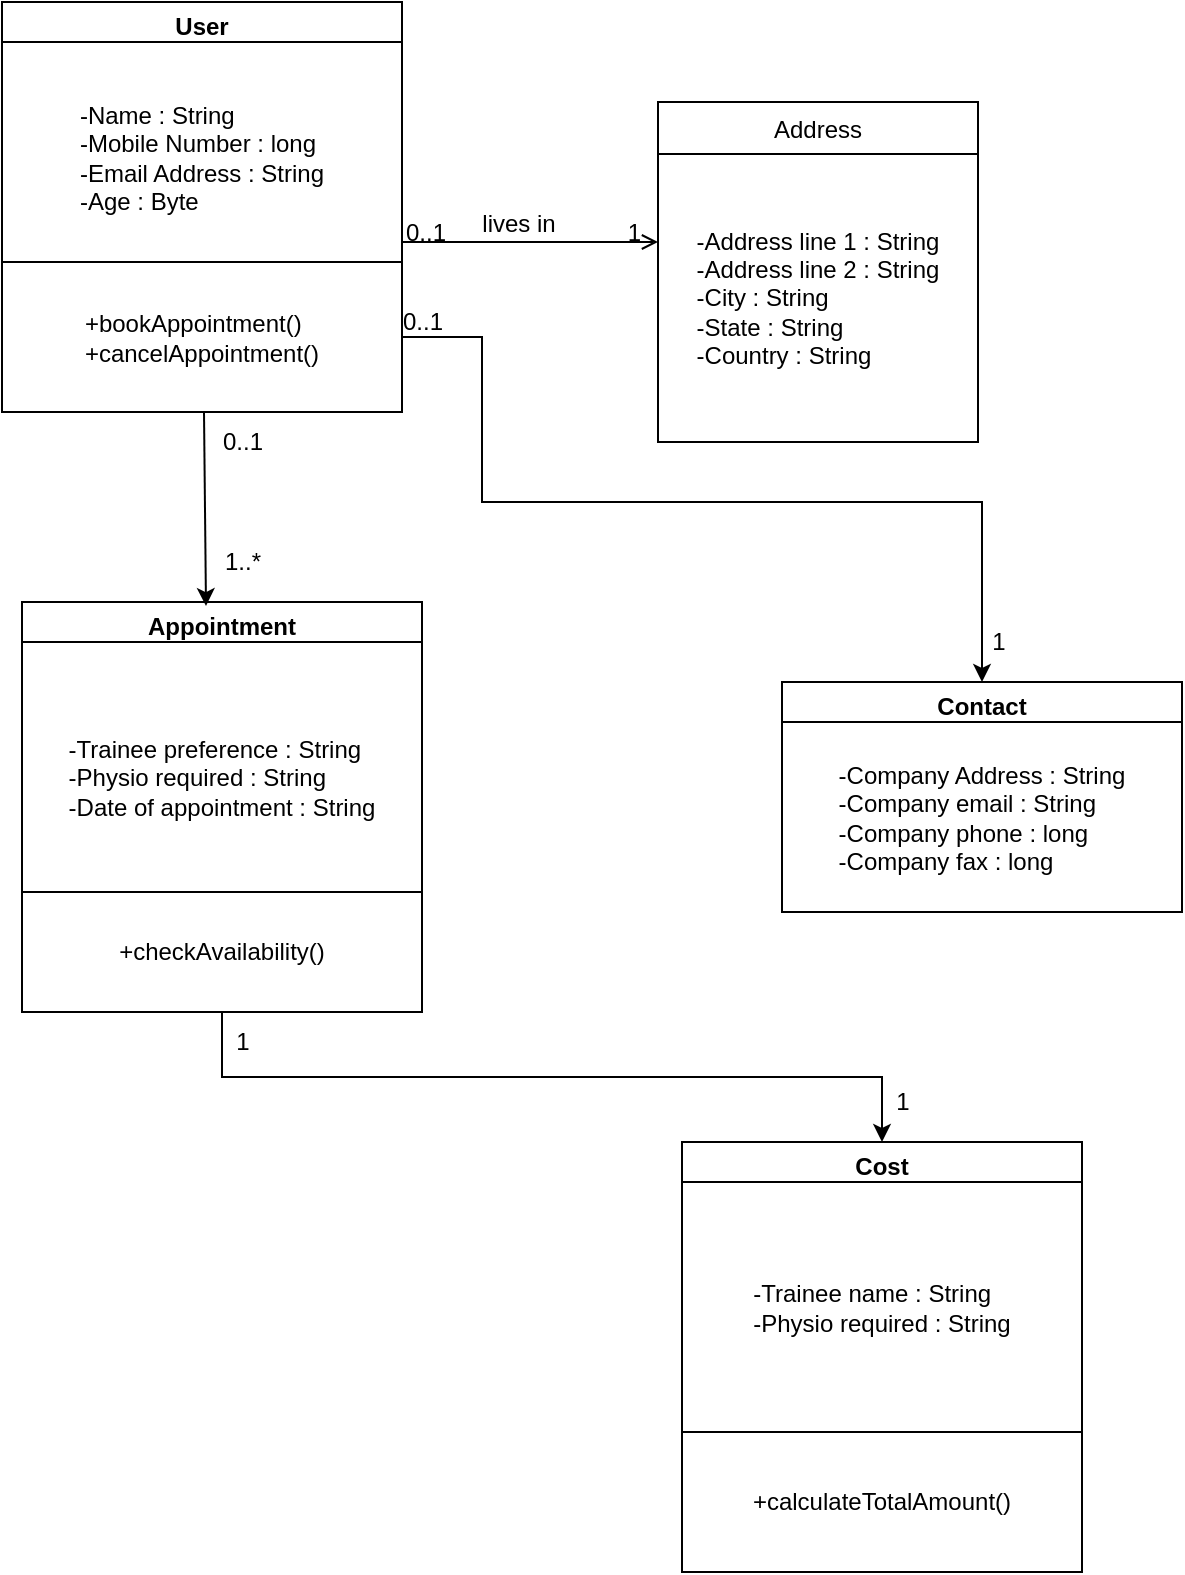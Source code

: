 <mxfile version="14.9.5" type="github">
  <diagram id="C5RBs43oDa-KdzZeNtuy" name="Page-1">
    <mxGraphModel dx="1038" dy="435" grid="1" gridSize="10" guides="1" tooltips="1" connect="1" arrows="1" fold="1" page="1" pageScale="1" pageWidth="827" pageHeight="1169" math="0" shadow="0">
      <root>
        <mxCell id="WIyWlLk6GJQsqaUBKTNV-0" />
        <mxCell id="WIyWlLk6GJQsqaUBKTNV-1" parent="WIyWlLk6GJQsqaUBKTNV-0" />
        <mxCell id="zkfFHV4jXpPFQw0GAbJ--17" value="Address" style="swimlane;fontStyle=0;align=center;verticalAlign=top;childLayout=stackLayout;horizontal=1;startSize=26;horizontalStack=0;resizeParent=1;resizeLast=0;collapsible=1;marginBottom=0;rounded=0;shadow=0;strokeWidth=1;" parent="WIyWlLk6GJQsqaUBKTNV-1" vertex="1">
          <mxGeometry x="508" y="120" width="160" height="170" as="geometry">
            <mxRectangle x="550" y="140" width="160" height="26" as="alternateBounds" />
          </mxGeometry>
        </mxCell>
        <mxCell id="P7hDJC9m4RmRmQAJ9QNI-7" value="&lt;div style=&quot;text-align: justify&quot;&gt;&lt;span&gt;-Address line 1 : String&lt;/span&gt;&lt;/div&gt;&lt;span&gt;&lt;div style=&quot;text-align: justify&quot;&gt;&lt;span&gt;-Address line 2 : String&lt;/span&gt;&lt;/div&gt;&lt;/span&gt;&lt;span&gt;&lt;div style=&quot;text-align: justify&quot;&gt;&lt;span&gt;-City : String&lt;/span&gt;&lt;/div&gt;&lt;/span&gt;&lt;span&gt;&lt;div style=&quot;text-align: justify&quot;&gt;&lt;span&gt;-State : String&lt;/span&gt;&lt;/div&gt;&lt;div style=&quot;text-align: justify&quot;&gt;&lt;span&gt;-Country : String&lt;/span&gt;&lt;/div&gt;&lt;/span&gt;" style="whiteSpace=wrap;html=1;" vertex="1" parent="zkfFHV4jXpPFQw0GAbJ--17">
          <mxGeometry y="26" width="160" height="144" as="geometry" />
        </mxCell>
        <mxCell id="zkfFHV4jXpPFQw0GAbJ--26" value="" style="endArrow=open;shadow=0;strokeWidth=1;rounded=0;endFill=1;edgeStyle=elbowEdgeStyle;elbow=vertical;" parent="WIyWlLk6GJQsqaUBKTNV-1" target="zkfFHV4jXpPFQw0GAbJ--17" edge="1">
          <mxGeometry x="0.5" y="41" relative="1" as="geometry">
            <mxPoint x="380" y="190" as="sourcePoint" />
            <mxPoint x="540" y="192" as="targetPoint" />
            <mxPoint x="-40" y="32" as="offset" />
          </mxGeometry>
        </mxCell>
        <mxCell id="zkfFHV4jXpPFQw0GAbJ--27" value="0..1" style="resizable=0;align=left;verticalAlign=bottom;labelBackgroundColor=none;fontSize=12;" parent="zkfFHV4jXpPFQw0GAbJ--26" connectable="0" vertex="1">
          <mxGeometry x="-1" relative="1" as="geometry">
            <mxPoint y="4" as="offset" />
          </mxGeometry>
        </mxCell>
        <mxCell id="zkfFHV4jXpPFQw0GAbJ--28" value="1" style="resizable=0;align=right;verticalAlign=bottom;labelBackgroundColor=none;fontSize=12;" parent="zkfFHV4jXpPFQw0GAbJ--26" connectable="0" vertex="1">
          <mxGeometry x="1" relative="1" as="geometry">
            <mxPoint x="-7" y="4" as="offset" />
          </mxGeometry>
        </mxCell>
        <mxCell id="zkfFHV4jXpPFQw0GAbJ--29" value="lives in" style="text;html=1;resizable=0;points=[];;align=center;verticalAlign=middle;labelBackgroundColor=none;rounded=0;shadow=0;strokeWidth=1;fontSize=12;" parent="zkfFHV4jXpPFQw0GAbJ--26" vertex="1" connectable="0">
          <mxGeometry x="0.5" y="49" relative="1" as="geometry">
            <mxPoint x="-38" y="40" as="offset" />
          </mxGeometry>
        </mxCell>
        <mxCell id="P7hDJC9m4RmRmQAJ9QNI-5" value="User" style="swimlane;" vertex="1" parent="WIyWlLk6GJQsqaUBKTNV-1">
          <mxGeometry x="180" y="70" width="200" height="205" as="geometry" />
        </mxCell>
        <mxCell id="P7hDJC9m4RmRmQAJ9QNI-6" value="&lt;div style=&quot;text-align: justify&quot;&gt;&lt;span&gt;-Name : String&lt;/span&gt;&lt;/div&gt;&lt;div style=&quot;text-align: justify&quot;&gt;&lt;span&gt;-Mobile Number : long&lt;/span&gt;&lt;/div&gt;&lt;div style=&quot;text-align: justify&quot;&gt;&lt;span&gt;-Email Address : String&lt;/span&gt;&lt;/div&gt;&lt;div style=&quot;text-align: justify&quot;&gt;&lt;span&gt;-Age : Byte&lt;/span&gt;&lt;/div&gt;" style="whiteSpace=wrap;html=1;" vertex="1" parent="P7hDJC9m4RmRmQAJ9QNI-5">
          <mxGeometry y="20" width="200" height="115" as="geometry" />
        </mxCell>
        <mxCell id="P7hDJC9m4RmRmQAJ9QNI-16" value="&lt;div style=&quot;text-align: justify&quot;&gt;&lt;span&gt;+bookAppointment()&lt;/span&gt;&lt;/div&gt;&lt;div style=&quot;text-align: justify&quot;&gt;&lt;span&gt;+cancelAppointment()&lt;/span&gt;&lt;/div&gt;" style="rounded=0;whiteSpace=wrap;html=1;" vertex="1" parent="P7hDJC9m4RmRmQAJ9QNI-5">
          <mxGeometry y="130" width="200" height="75" as="geometry" />
        </mxCell>
        <mxCell id="P7hDJC9m4RmRmQAJ9QNI-25" style="edgeStyle=orthogonalEdgeStyle;rounded=0;orthogonalLoop=1;jettySize=auto;html=1;exitX=0.5;exitY=1;exitDx=0;exitDy=0;entryX=0.5;entryY=0;entryDx=0;entryDy=0;" edge="1" parent="WIyWlLk6GJQsqaUBKTNV-1" source="P7hDJC9m4RmRmQAJ9QNI-9" target="P7hDJC9m4RmRmQAJ9QNI-17">
          <mxGeometry relative="1" as="geometry" />
        </mxCell>
        <mxCell id="P7hDJC9m4RmRmQAJ9QNI-9" value="Appointment" style="swimlane;" vertex="1" parent="WIyWlLk6GJQsqaUBKTNV-1">
          <mxGeometry x="190" y="370" width="200" height="205" as="geometry" />
        </mxCell>
        <mxCell id="P7hDJC9m4RmRmQAJ9QNI-10" value="&lt;div style=&quot;text-align: justify&quot;&gt;&lt;span&gt;-Trainee preference : String&lt;/span&gt;&lt;/div&gt;&lt;div style=&quot;text-align: justify&quot;&gt;&lt;span&gt;-Physio required : String&lt;/span&gt;&lt;/div&gt;&lt;div style=&quot;text-align: justify&quot;&gt;&lt;span&gt;-Date of appointment : String&lt;/span&gt;&lt;/div&gt;" style="whiteSpace=wrap;html=1;" vertex="1" parent="P7hDJC9m4RmRmQAJ9QNI-9">
          <mxGeometry y="20" width="200" height="135" as="geometry" />
        </mxCell>
        <mxCell id="P7hDJC9m4RmRmQAJ9QNI-13" value="" style="endArrow=classic;html=1;entryX=0.46;entryY=0.01;entryDx=0;entryDy=0;entryPerimeter=0;exitX=0.025;exitY=-0.25;exitDx=0;exitDy=0;exitPerimeter=0;" edge="1" parent="WIyWlLk6GJQsqaUBKTNV-1" source="P7hDJC9m4RmRmQAJ9QNI-14" target="P7hDJC9m4RmRmQAJ9QNI-9">
          <mxGeometry width="50" height="50" relative="1" as="geometry">
            <mxPoint x="282" y="270" as="sourcePoint" />
            <mxPoint x="310" y="280" as="targetPoint" />
          </mxGeometry>
        </mxCell>
        <mxCell id="P7hDJC9m4RmRmQAJ9QNI-14" value="0..1&lt;br&gt;" style="text;html=1;align=center;verticalAlign=middle;resizable=0;points=[];autosize=1;strokeColor=none;" vertex="1" parent="WIyWlLk6GJQsqaUBKTNV-1">
          <mxGeometry x="280" y="280" width="40" height="20" as="geometry" />
        </mxCell>
        <mxCell id="P7hDJC9m4RmRmQAJ9QNI-15" value="1..*" style="text;html=1;align=center;verticalAlign=middle;resizable=0;points=[];autosize=1;strokeColor=none;" vertex="1" parent="WIyWlLk6GJQsqaUBKTNV-1">
          <mxGeometry x="285" y="340" width="30" height="20" as="geometry" />
        </mxCell>
        <mxCell id="P7hDJC9m4RmRmQAJ9QNI-17" value="Cost" style="swimlane;" vertex="1" parent="WIyWlLk6GJQsqaUBKTNV-1">
          <mxGeometry x="520" y="640" width="200" height="215" as="geometry" />
        </mxCell>
        <mxCell id="P7hDJC9m4RmRmQAJ9QNI-18" value="&lt;div style=&quot;text-align: justify&quot;&gt;-Trainee name : String&lt;/div&gt;&lt;div style=&quot;text-align: justify&quot;&gt;-Physio required : String&lt;/div&gt;" style="whiteSpace=wrap;html=1;" vertex="1" parent="P7hDJC9m4RmRmQAJ9QNI-17">
          <mxGeometry y="20" width="200" height="125" as="geometry" />
        </mxCell>
        <mxCell id="P7hDJC9m4RmRmQAJ9QNI-21" value="+calculateTotalAmount()" style="whiteSpace=wrap;html=1;" vertex="1" parent="P7hDJC9m4RmRmQAJ9QNI-17">
          <mxGeometry y="145" width="200" height="70" as="geometry" />
        </mxCell>
        <mxCell id="P7hDJC9m4RmRmQAJ9QNI-26" value="1" style="text;html=1;align=center;verticalAlign=middle;resizable=0;points=[];autosize=1;strokeColor=none;" vertex="1" parent="WIyWlLk6GJQsqaUBKTNV-1">
          <mxGeometry x="290" y="580" width="20" height="20" as="geometry" />
        </mxCell>
        <mxCell id="P7hDJC9m4RmRmQAJ9QNI-27" value="1" style="text;html=1;align=center;verticalAlign=middle;resizable=0;points=[];autosize=1;strokeColor=none;" vertex="1" parent="WIyWlLk6GJQsqaUBKTNV-1">
          <mxGeometry x="620" y="610" width="20" height="20" as="geometry" />
        </mxCell>
        <mxCell id="P7hDJC9m4RmRmQAJ9QNI-28" value="+checkAvailability()" style="rounded=0;whiteSpace=wrap;html=1;" vertex="1" parent="WIyWlLk6GJQsqaUBKTNV-1">
          <mxGeometry x="190" y="515" width="200" height="60" as="geometry" />
        </mxCell>
        <mxCell id="P7hDJC9m4RmRmQAJ9QNI-29" value="Contact" style="swimlane;" vertex="1" parent="WIyWlLk6GJQsqaUBKTNV-1">
          <mxGeometry x="570" y="410" width="200" height="110" as="geometry" />
        </mxCell>
        <mxCell id="P7hDJC9m4RmRmQAJ9QNI-30" value="&lt;div style=&quot;text-align: justify&quot;&gt;-Company Address : String&lt;/div&gt;&lt;div style=&quot;text-align: justify&quot;&gt;-Company email : String&lt;/div&gt;&lt;div style=&quot;text-align: justify&quot;&gt;-Company phone : long&lt;/div&gt;&lt;div style=&quot;text-align: justify&quot;&gt;-Company fax : long&lt;/div&gt;" style="whiteSpace=wrap;html=1;" vertex="1" parent="P7hDJC9m4RmRmQAJ9QNI-29">
          <mxGeometry y="20" width="200" height="95" as="geometry" />
        </mxCell>
        <mxCell id="P7hDJC9m4RmRmQAJ9QNI-34" style="edgeStyle=orthogonalEdgeStyle;rounded=0;orthogonalLoop=1;jettySize=auto;html=1;exitX=1;exitY=0.5;exitDx=0;exitDy=0;" edge="1" parent="WIyWlLk6GJQsqaUBKTNV-1" source="P7hDJC9m4RmRmQAJ9QNI-16">
          <mxGeometry relative="1" as="geometry">
            <mxPoint x="670" y="410" as="targetPoint" />
            <Array as="points">
              <mxPoint x="420" y="238" />
              <mxPoint x="420" y="320" />
              <mxPoint x="670" y="320" />
            </Array>
          </mxGeometry>
        </mxCell>
        <mxCell id="P7hDJC9m4RmRmQAJ9QNI-35" value="0..1" style="text;html=1;align=center;verticalAlign=middle;resizable=0;points=[];autosize=1;strokeColor=none;" vertex="1" parent="WIyWlLk6GJQsqaUBKTNV-1">
          <mxGeometry x="370" y="220" width="40" height="20" as="geometry" />
        </mxCell>
        <mxCell id="P7hDJC9m4RmRmQAJ9QNI-37" value="1" style="text;html=1;align=center;verticalAlign=middle;resizable=0;points=[];autosize=1;strokeColor=none;" vertex="1" parent="WIyWlLk6GJQsqaUBKTNV-1">
          <mxGeometry x="668" y="380" width="20" height="20" as="geometry" />
        </mxCell>
      </root>
    </mxGraphModel>
  </diagram>
</mxfile>
